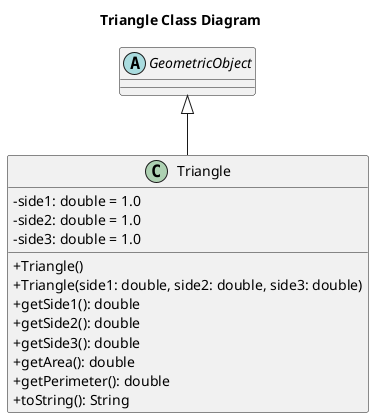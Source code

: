 @startuml
'https://plantuml.com/class-diagram

skinparam classAttributeIconSize 0
title Triangle Class Diagram
abstract class GeometricObject

class Triangle {
- side1: double = 1.0
- side2: double = 1.0
- side3: double = 1.0
+ Triangle()
+ Triangle(side1: double, side2: double, side3: double)
+ getSide1(): double
+ getSide2(): double
+ getSide3(): double
+ getArea(): double
+ getPerimeter(): double
+ toString(): String
}

GeometricObject <|-- Triangle

@enduml